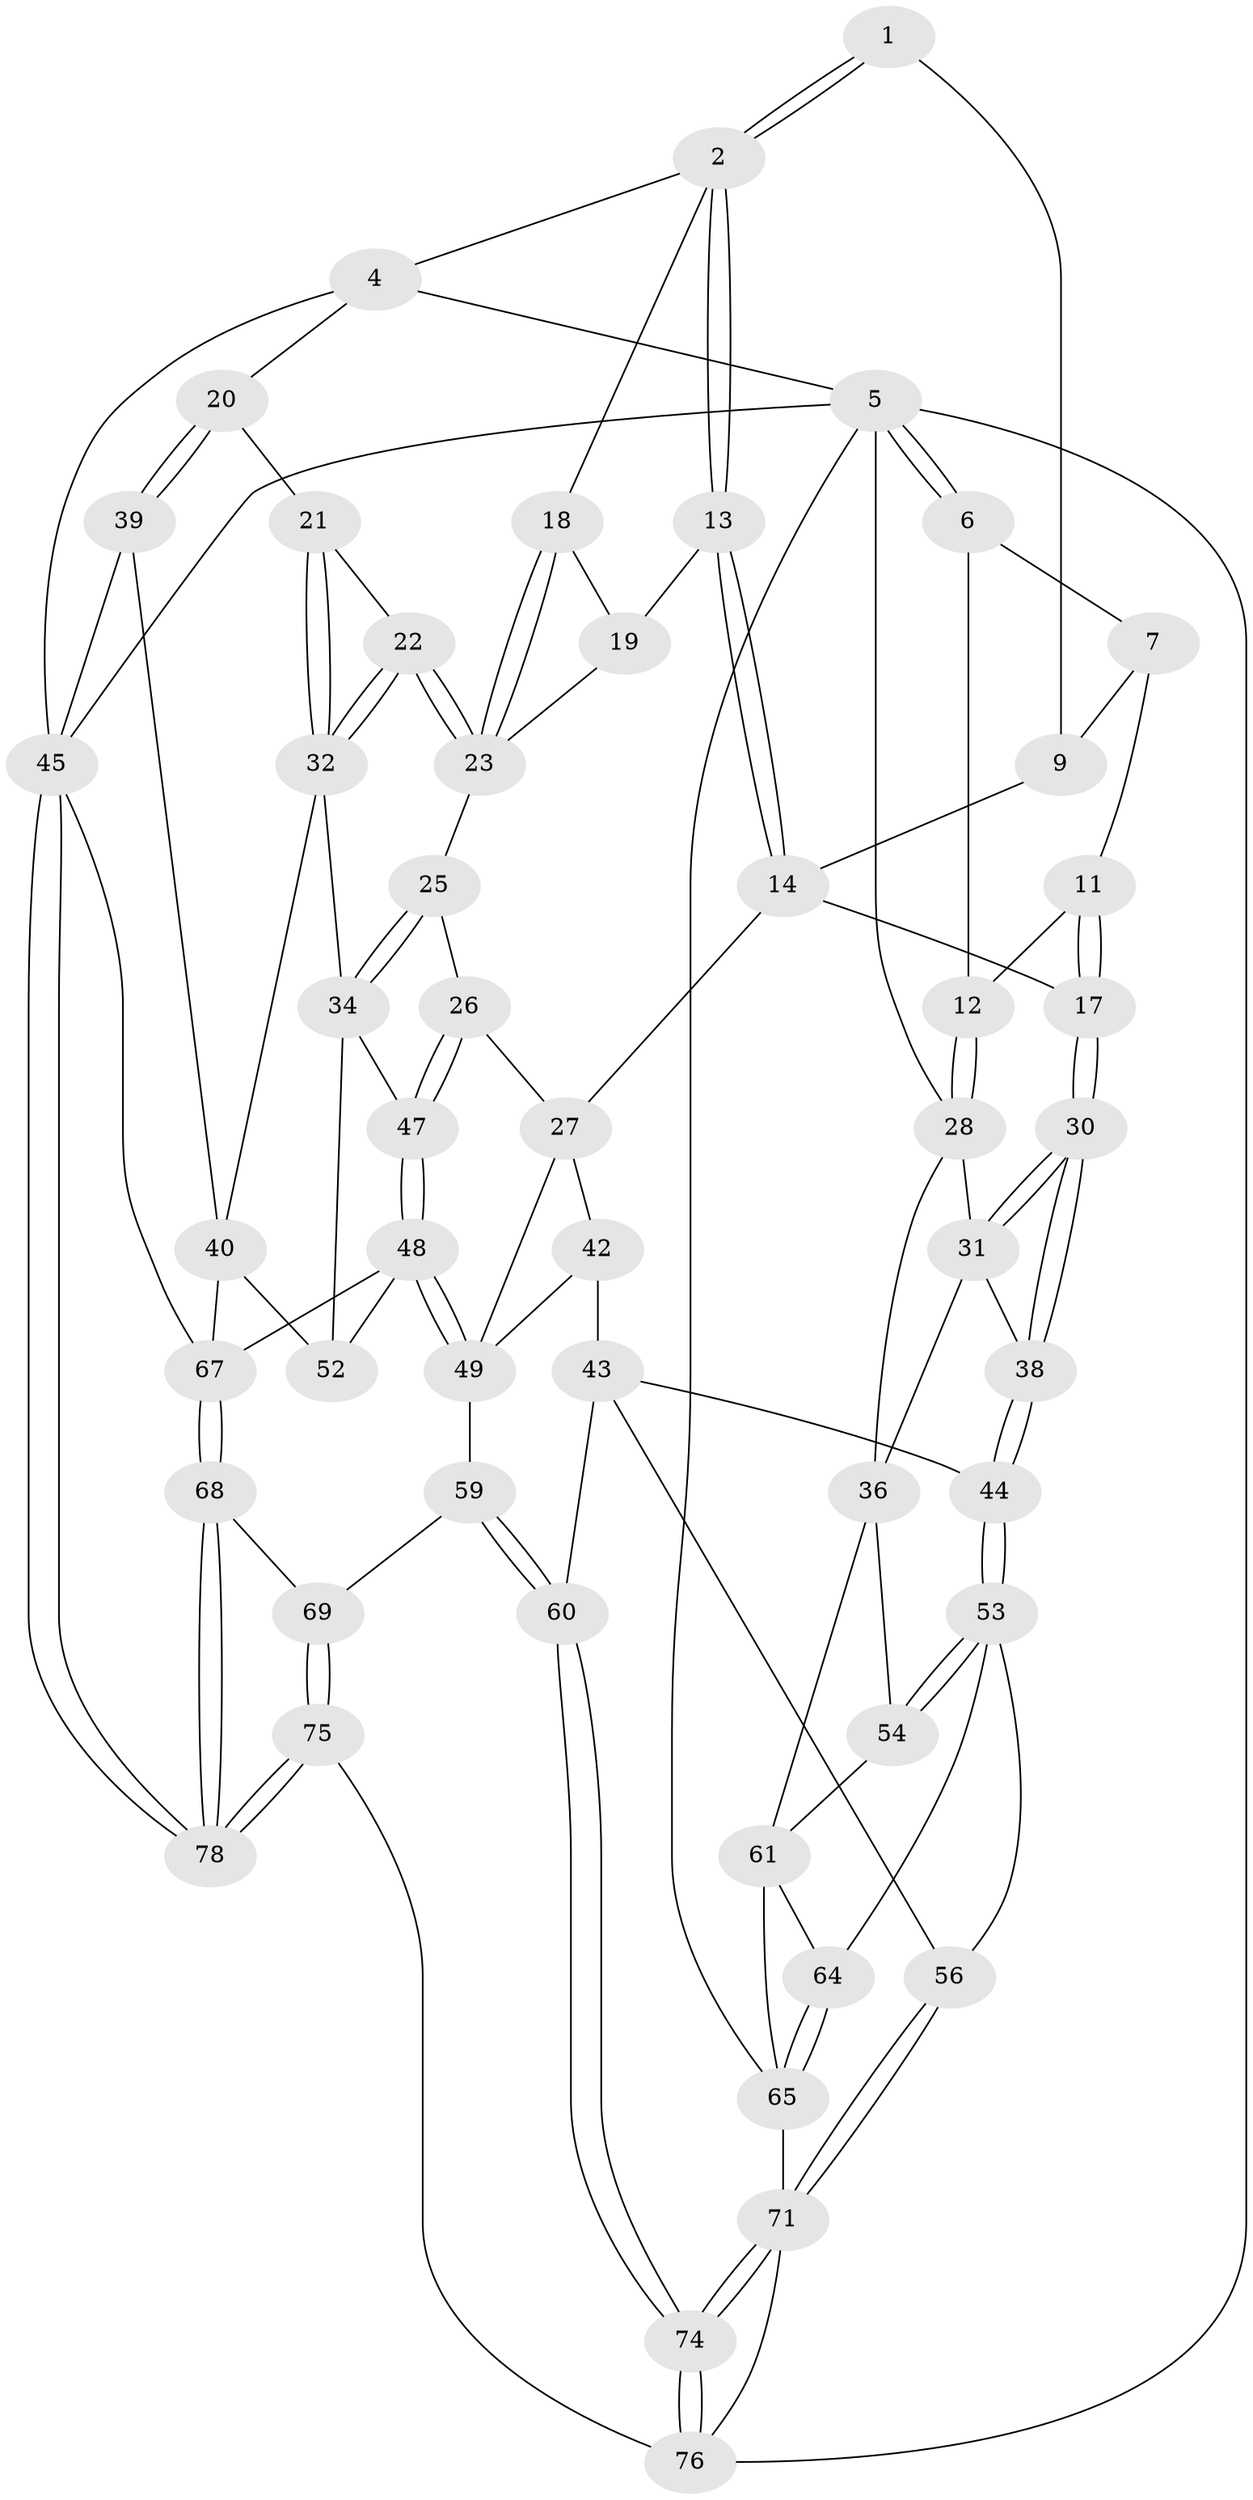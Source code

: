// Generated by graph-tools (version 1.1) at 2025/52/02/27/25 19:52:43]
// undirected, 54 vertices, 125 edges
graph export_dot {
graph [start="1"]
  node [color=gray90,style=filled];
  1 [pos="+0.37820986295024567+0",super="+8"];
  2 [pos="+0.697792281425186+0",super="+3"];
  4 [pos="+1+0"];
  5 [pos="+0+0",super="+73"];
  6 [pos="+0+0"];
  7 [pos="+0.19599495678181683+0",super="+10"];
  9 [pos="+0.26778009023426325+0.05889489242364201",super="+15"];
  11 [pos="+0.17485893925616539+0.1410198045680872"];
  12 [pos="+0.08531244145972812+0.16699499249705713"];
  13 [pos="+0.52332253655739+0.14277642199210108"];
  14 [pos="+0.4727158766488325+0.1929627805949178",super="+16"];
  17 [pos="+0.41600662384269677+0.29944447742535757"];
  18 [pos="+0.8649530024229135+0.09016879497691802"];
  19 [pos="+0.7271440349417039+0.20855358497225016"];
  20 [pos="+1+0.19545544937797124"];
  21 [pos="+1+0.27485462843078334"];
  22 [pos="+0.8734799019080984+0.3335379974379679"];
  23 [pos="+0.87320404886999+0.33307498371936506",super="+24"];
  25 [pos="+0.6846836222719986+0.323829756491313"];
  26 [pos="+0.5402319206468381+0.37260091234261583"];
  27 [pos="+0.5061887475144774+0.3570262824467537",super="+41"];
  28 [pos="+0.03171566472037165+0.20571379764869452",super="+29"];
  30 [pos="+0.3484122051337021+0.36433078355194937"];
  31 [pos="+0.0962785342916397+0.3248572412004924",super="+35"];
  32 [pos="+0.8860529697698731+0.46424959721205833",super="+33"];
  34 [pos="+0.8075098637027289+0.47721510463433026",super="+50"];
  36 [pos="+0+0.5292461364771639",super="+37"];
  38 [pos="+0.27427757631414434+0.49581259752636164"];
  39 [pos="+1+0.592814451963415"];
  40 [pos="+0.917867331720902+0.4922018974308576",super="+51"];
  42 [pos="+0.3843937381239582+0.5970013199505713"];
  43 [pos="+0.29904056579975513+0.5345354002112425",super="+55"];
  44 [pos="+0.27352812875021315+0.5015440691572199"];
  45 [pos="+1+1",super="+46"];
  47 [pos="+0.6444322769202897+0.5331633058460619"];
  48 [pos="+0.5001653989098103+0.6548370378774596",super="+63"];
  49 [pos="+0.46842127406116496+0.6600125073970992",super="+58"];
  52 [pos="+0.7162442694010496+0.6589861459761803"];
  53 [pos="+0.15298890604951668+0.6014714313101289",super="+57"];
  54 [pos="+0.05045976453820782+0.5650145406445162"];
  56 [pos="+0.21158760758340692+0.7386854484416054"];
  59 [pos="+0.4156548983700905+0.7412924761252804"];
  60 [pos="+0.321143873151148+0.7713157007998273"];
  61 [pos="+0.0428815151722861+0.6907160094181768",super="+62"];
  64 [pos="+0.08339684228530157+0.7156273442920144"];
  65 [pos="+0.03675588519828101+0.8006980075354431",super="+66"];
  67 [pos="+0.7374303999777385+0.8695882077506837",super="+70"];
  68 [pos="+0.732631100787732+0.8945141664064867"];
  69 [pos="+0.45281128889553307+0.7898370850724646"];
  71 [pos="+0.14605313782474535+0.8244120062226207",super="+72"];
  74 [pos="+0.3018134504906826+0.9029629844384467"];
  75 [pos="+0.4256627562431268+1"];
  76 [pos="+0.31218975608217214+1",super="+77"];
  78 [pos="+0.7557510489616233+1"];
  1 -- 2;
  1 -- 2;
  1 -- 9 [weight=2];
  2 -- 13;
  2 -- 13;
  2 -- 18;
  2 -- 4;
  4 -- 5;
  4 -- 20;
  4 -- 45;
  5 -- 6;
  5 -- 6;
  5 -- 28;
  5 -- 45;
  5 -- 65;
  5 -- 76;
  6 -- 7;
  6 -- 12;
  7 -- 9;
  7 -- 11;
  9 -- 14;
  11 -- 12;
  11 -- 17;
  11 -- 17;
  12 -- 28;
  12 -- 28;
  13 -- 14;
  13 -- 14;
  13 -- 19;
  14 -- 17;
  14 -- 27;
  17 -- 30;
  17 -- 30;
  18 -- 19;
  18 -- 23;
  18 -- 23;
  19 -- 23;
  20 -- 21;
  20 -- 39;
  20 -- 39;
  21 -- 22;
  21 -- 32;
  21 -- 32;
  22 -- 23;
  22 -- 23;
  22 -- 32;
  22 -- 32;
  23 -- 25;
  25 -- 26;
  25 -- 34;
  25 -- 34;
  26 -- 27;
  26 -- 47;
  26 -- 47;
  27 -- 49;
  27 -- 42;
  28 -- 31;
  28 -- 36;
  30 -- 31;
  30 -- 31;
  30 -- 38;
  30 -- 38;
  31 -- 36;
  31 -- 38;
  32 -- 40;
  32 -- 34;
  34 -- 52;
  34 -- 47;
  36 -- 54;
  36 -- 61;
  38 -- 44;
  38 -- 44;
  39 -- 40;
  39 -- 45;
  40 -- 67;
  40 -- 52;
  42 -- 43;
  42 -- 49;
  43 -- 44;
  43 -- 56;
  43 -- 60;
  44 -- 53;
  44 -- 53;
  45 -- 78;
  45 -- 78;
  45 -- 67;
  47 -- 48;
  47 -- 48;
  48 -- 49;
  48 -- 49;
  48 -- 67;
  48 -- 52;
  49 -- 59;
  53 -- 54;
  53 -- 54;
  53 -- 56;
  53 -- 64;
  54 -- 61;
  56 -- 71;
  56 -- 71;
  59 -- 60;
  59 -- 60;
  59 -- 69;
  60 -- 74;
  60 -- 74;
  61 -- 64;
  61 -- 65;
  64 -- 65;
  64 -- 65;
  65 -- 71;
  67 -- 68;
  67 -- 68;
  68 -- 69;
  68 -- 78;
  68 -- 78;
  69 -- 75;
  69 -- 75;
  71 -- 74;
  71 -- 74;
  71 -- 76;
  74 -- 76;
  74 -- 76;
  75 -- 76;
  75 -- 78;
  75 -- 78;
}
